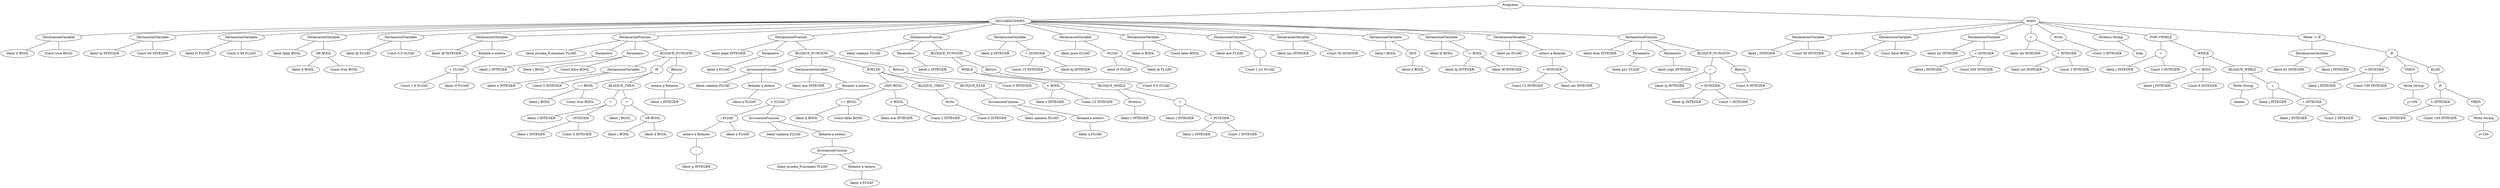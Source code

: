 graph G {207 [label="Programa"]
208 [label="DECLARACIONES"]
207 -- 208
209 [label="DeclaracionVariable"]
208 -- 209
210 [label="Ident d BOOL"]
209 -- 210
211 [label="Const true BOOL"]
209 -- 211
212 [label="DeclaracionVariable"]
208 -- 212
213 [label="Ident hj INTEGER"]
212 -- 213
214 [label="Const 66 INTEGER"]
212 -- 214
215 [label="DeclaracionVariable"]
208 -- 215
216 [label="Ident rt FLOAT"]
215 -- 216
217 [label="Const 5.56 FLOAT"]
215 -- 217
218 [label="DeclaracionVariable"]
208 -- 218
219 [label="Ident fghjl BOOL"]
218 -- 219
220 [label="OR BOOL"]
218 -- 220
221 [label="Ident d BOOL"]
220 -- 221
222 [label="Const true BOOL"]
220 -- 222
223 [label="DeclaracionVariable"]
208 -- 223
224 [label="Ident jk FLOAT"]
223 -- 224
225 [label="Const 0.0 FLOAT"]
223 -- 225
226 [label="DeclaracionVariable"]
208 -- 226
227 [label="Ident df INTEGER"]
226 -- 227
228 [label="flotante a entero"]
226 -- 228
229 [label="+ FLOAT"]
228 -- 229
230 [label="Const 1.0 FLOAT"]
229 -- 230
231 [label="Ident rt FLOAT"]
229 -- 231
232 [label="DeclaracionFuncion"]
208 -- 232
233 [label="Ident prueba_Funciones FLOAT"]
232 -- 233
234 [label="Parametro"]
232 -- 234
235 [label="Ident c INTEGER"]
234 -- 235
236 [label="Parametro"]
232 -- 236
237 [label="Ident j BOOL"]
236 -- 237
238 [label="Const false BOOL"]
236 -- 238
239 [label="BLOQUE_FUNCION"]
232 -- 239
240 [label="DeclaracionVariable"]
239 -- 240
241 [label="Ident x INTEGER"]
240 -- 241
242 [label="Const 0 INTEGER"]
240 -- 242
243 [label="IF"]
239 -- 243
244 [label="== BOOL"]
243 -- 244
245 [label="Ident j BOOL"]
244 -- 245
246 [label="Const true BOOL"]
244 -- 246
247 [label="BLOQUE_THEN"]
243 -- 247
248 [label="="]
247 -- 248
249 [label="Ident c INTEGER"]
248 -- 249
250 [label="- INTEGER"]
248 -- 250
251 [label="Ident c INTEGER"]
250 -- 251
252 [label="Const 5 INTEGER"]
250 -- 252
253 [label="="]
247 -- 253
254 [label="Ident j BOOL"]
253 -- 254
255 [label="OR BOOL"]
253 -- 255
256 [label="Ident j BOOL"]
255 -- 256
257 [label="Ident d BOOL"]
255 -- 257
258 [label="Return"]
239 -- 258
259 [label="entero a flotante"]
258 -- 259
260 [label="Ident c INTEGER"]
259 -- 260
261 [label="DeclaracionFuncion"]
208 -- 261
262 [label="Ident pepe INTEGER"]
261 -- 262
263 [label="Parametro"]
261 -- 263
264 [label="Ident a FLOAT"]
263 -- 264
265 [label="BLOQUE_FUNCION"]
261 -- 265
266 [label="InvocacionFuncion"]
265 -- 266
267 [label="Ident salamin FLOAT"]
266 -- 267
268 [label="flotante a entero"]
266 -- 268
269 [label="Ident a FLOAT"]
268 -- 269
270 [label="DeclaracionVariable"]
265 -- 270
271 [label="Ident aux INTEGER"]
270 -- 271
272 [label="flotante a entero"]
270 -- 272
273 [label="+ FLOAT"]
272 -- 273
274 [label="/ FLOAT"]
273 -- 274
275 [label="entero a flotante"]
274 -- 275
276 [label="-"]
275 -- 276
277 [label="Ident p INTEGER"]
276 -- 277
278 [label="Ident a FLOAT"]
274 -- 278
279 [label="InvocacionFuncion"]
273 -- 279
280 [label="Ident salamin FLOAT"]
279 -- 280
281 [label="flotante a entero"]
279 -- 281
282 [label="InvocacionFuncion"]
281 -- 282
283 [label="Ident prueba_Funciones FLOAT"]
282 -- 283
284 [label="flotante a entero"]
282 -- 284
285 [label="Ident a FLOAT"]
284 -- 285
286 [label="IF/ELSE"]
265 -- 286
287 [label="AND BOOL"]
286 -- 287
288 [label="== BOOL"]
287 -- 288
289 [label="Ident b BOOL"]
288 -- 289
290 [label="Const false BOOL"]
288 -- 290
291 [label="< BOOL"]
287 -- 291
292 [label="Ident aux INTEGER"]
291 -- 292
293 [label="Const 2 INTEGER"]
291 -- 293
294 [label="BLOQUE_THEN"]
286 -- 294
295 [label="Write"]
294 -- 295
296 [label="Const 4 INTEGER"]
295 -- 296
297 [label="BLOQUE_ELSE"]
286 -- 297
298 [label="InvocacionFuncion"]
297 -- 298
299 [label="Ident salamin FLOAT"]
298 -- 299
300 [label="flotante a entero"]
298 -- 300
301 [label="Ident a FLOAT"]
300 -- 301
302 [label="Return"]
265 -- 302
303 [label="Const 0 INTEGER"]
302 -- 303
304 [label="DeclaracionFuncion"]
208 -- 304
305 [label="Ident salamin FLOAT"]
304 -- 305
306 [label="Parametro"]
304 -- 306
307 [label="Ident z INTEGER"]
306 -- 307
308 [label="BLOQUE_FUNCION"]
304 -- 308
309 [label="WHILE"]
308 -- 309
310 [label="< BOOL"]
309 -- 310
311 [label="Ident z INTEGER"]
310 -- 311
312 [label="Const 12 INTEGER"]
310 -- 312
313 [label="BLOQUE_WHILE"]
309 -- 313
314 [label="WriteLn"]
313 -- 314
315 [label="Ident z INTEGER"]
314 -- 315
316 [label="="]
313 -- 316
317 [label="Ident z INTEGER"]
316 -- 317
318 [label="+ INTEGER"]
316 -- 318
319 [label="Ident z INTEGER"]
318 -- 319
320 [label="Const 1 INTEGER"]
318 -- 320
321 [label="Return"]
308 -- 321
322 [label="Const 0.0 FLOAT"]
321 -- 322
323 [label="DeclaracionVariable"]
208 -- 323
324 [label="Ident p INTEGER"]
323 -- 324
325 [label="+ INTEGER"]
323 -- 325
326 [label="Const 15 INTEGER"]
325 -- 326
327 [label="Ident hj INTEGER"]
325 -- 327
328 [label="DeclaracionVariable"]
208 -- 328
329 [label="Ident poyo FLOAT"]
328 -- 329
330 [label="- FLOAT"]
328 -- 330
331 [label="Ident rt FLOAT"]
330 -- 331
332 [label="Ident jk FLOAT"]
330 -- 332
333 [label="DeclaracionVariable"]
208 -- 333
334 [label="Ident b BOOL"]
333 -- 334
335 [label="Const false BOOL"]
333 -- 335
336 [label="DeclaracionVariable"]
208 -- 336
337 [label="Ident asd FLOAT"]
336 -- 337
338 [label="-"]
336 -- 338
339 [label="Const 1.23 FLOAT"]
338 -- 339
340 [label="DeclaracionVariable"]
208 -- 340
341 [label="Ident nm INTEGER"]
340 -- 341
342 [label="Const 56 INTEGER"]
340 -- 342
343 [label="DeclaracionVariable"]
208 -- 343
344 [label="Ident l BOOL"]
343 -- 344
345 [label="NOT"]
343 -- 345
346 [label="Ident d BOOL"]
345 -- 346
347 [label="DeclaracionVariable"]
208 -- 347
348 [label="Ident kl BOOL"]
347 -- 348
349 [label="!= BOOL"]
347 -- 349
350 [label="Ident hj INTEGER"]
349 -- 350
351 [label="Ident df INTEGER"]
349 -- 351
352 [label="DeclaracionVariable"]
208 -- 352
353 [label="Ident po FLOAT"]
352 -- 353
354 [label="entero a flotante"]
352 -- 354
355 [label="+ INTEGER"]
354 -- 355
356 [label="Const 12 INTEGER"]
355 -- 356
357 [label="Ident nm INTEGER"]
355 -- 357
358 [label="DeclaracionFuncion"]
208 -- 358
359 [label="Ident hola INTEGER"]
358 -- 359
360 [label="Parametro"]
358 -- 360
361 [label="Ident g21 FLOAT"]
360 -- 361
362 [label="Parametro"]
358 -- 362
363 [label="Ident yupi INTEGER"]
362 -- 363
364 [label="BLOQUE_FUNCION"]
358 -- 364
365 [label="="]
364 -- 365
366 [label="Ident hj INTEGER"]
365 -- 366
367 [label="+ INTEGER"]
365 -- 367
368 [label="Ident hj INTEGER"]
367 -- 368
369 [label="Const 1 INTEGER"]
367 -- 369
370 [label="Return"]
364 -- 370
371 [label="Const 0 INTEGER"]
370 -- 371
372 [label="MAIN"]
207 -- 372
373 [label="DeclaracionVariable"]
372 -- 373
374 [label="Ident j INTEGER"]
373 -- 374
375 [label="Const 56 INTEGER"]
373 -- 375
376 [label="DeclaracionVariable"]
372 -- 376
377 [label="Ident zz BOOL"]
376 -- 377
378 [label="Const false BOOL"]
376 -- 378
379 [label="DeclaracionVariable"]
372 -- 379
380 [label="Ident int INTEGER"]
379 -- 380
381 [label="+ INTEGER"]
379 -- 381
382 [label="Ident j INTEGER"]
381 -- 382
383 [label="Const 500 INTEGER"]
381 -- 383
384 [label="="]
372 -- 384
385 [label="Ident int INTEGER"]
384 -- 385
386 [label="+ INTEGER"]
384 -- 386
387 [label="Ident int INTEGER"]
386 -- 387
388 [label="Const 1 INTEGER"]
386 -- 388
389 [label="Write"]
372 -- 389
390 [label="Const 2 INTEGER"]
389 -- 390
391 [label="WriteLn String"]
372 -- 391
392 [label="hola"]
391 -- 392
393 [label="FOR->WHILE"]
372 -- 393
394 [label="="]
393 -- 394
395 [label="Ident j INTEGER"]
394 -- 395
396 [label="Const 1 INTEGER"]
394 -- 396
397 [label="WHILE"]
393 -- 397
398 [label="<= BOOL"]
397 -- 398
399 [label="Ident j INTEGER"]
398 -- 399
400 [label="Const 6 INTEGER"]
398 -- 400
401 [label="BLOQUE_WHILE"]
397 -- 401
402 [label="Write String"]
401 -- 402
403 [label="daleee"]
402 -- 403
404 [label="="]
401 -- 404
405 [label="Ident j INTEGER"]
404 -- 405
406 [label="+ INTEGER"]
404 -- 406
407 [label="Ident j INTEGER"]
406 -- 407
408 [label="Const 2 INTEGER"]
406 -- 408
409 [label="When -> If"]
372 -- 409
410 [label="DeclaracionVariable"]
409 -- 410
411 [label="Ident $1 INTEGER"]
410 -- 411
412 [label="Ident j INTEGER"]
410 -- 412
413 [label="If"]
409 -- 413
414 [label="> INTEGER"]
413 -- 414
415 [label="Ident j INTEGER"]
414 -- 415
416 [label="Const 100 INTEGER"]
414 -- 416
417 [label="THEN"]
413 -- 417
418 [label="Write String"]
417 -- 418
419 [label="j>100"]
418 -- 419
420 [label="ELSE"]
413 -- 420
421 [label="If"]
420 -- 421
422 [label="< INTEGER"]
421 -- 422
423 [label="Ident j INTEGER"]
422 -- 423
424 [label="Const 100 INTEGER"]
422 -- 424
425 [label="THEN"]
421 -- 425
426 [label="Write String"]
425 -- 426
427 [label="j<100"]
426 -- 427
}
